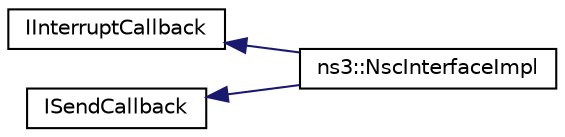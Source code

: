 digraph "Graphical Class Hierarchy"
{
 // LATEX_PDF_SIZE
  edge [fontname="Helvetica",fontsize="10",labelfontname="Helvetica",labelfontsize="10"];
  node [fontname="Helvetica",fontsize="10",shape=record];
  rankdir="LR";
  Node0 [label="IInterruptCallback",height=0.2,width=0.4,color="black", fillcolor="white", style="filled",URL="$struct_i_interrupt_callback.html",tooltip="Struct interface to NSC soft interrupt capabilities."];
  Node0 -> Node1 [dir="back",color="midnightblue",fontsize="10",style="solid",fontname="Helvetica"];
  Node1 [label="ns3::NscInterfaceImpl",height=0.2,width=0.4,color="black", fillcolor="white", style="filled",URL="$classns3_1_1_nsc_interface_impl.html",tooltip="Nsc interface implementation class."];
  Node864 [label="ISendCallback",height=0.2,width=0.4,color="black", fillcolor="white", style="filled",URL="$struct_i_send_callback.html",tooltip="Struct interface to NSC send capabilities."];
  Node864 -> Node1 [dir="back",color="midnightblue",fontsize="10",style="solid",fontname="Helvetica"];
}
